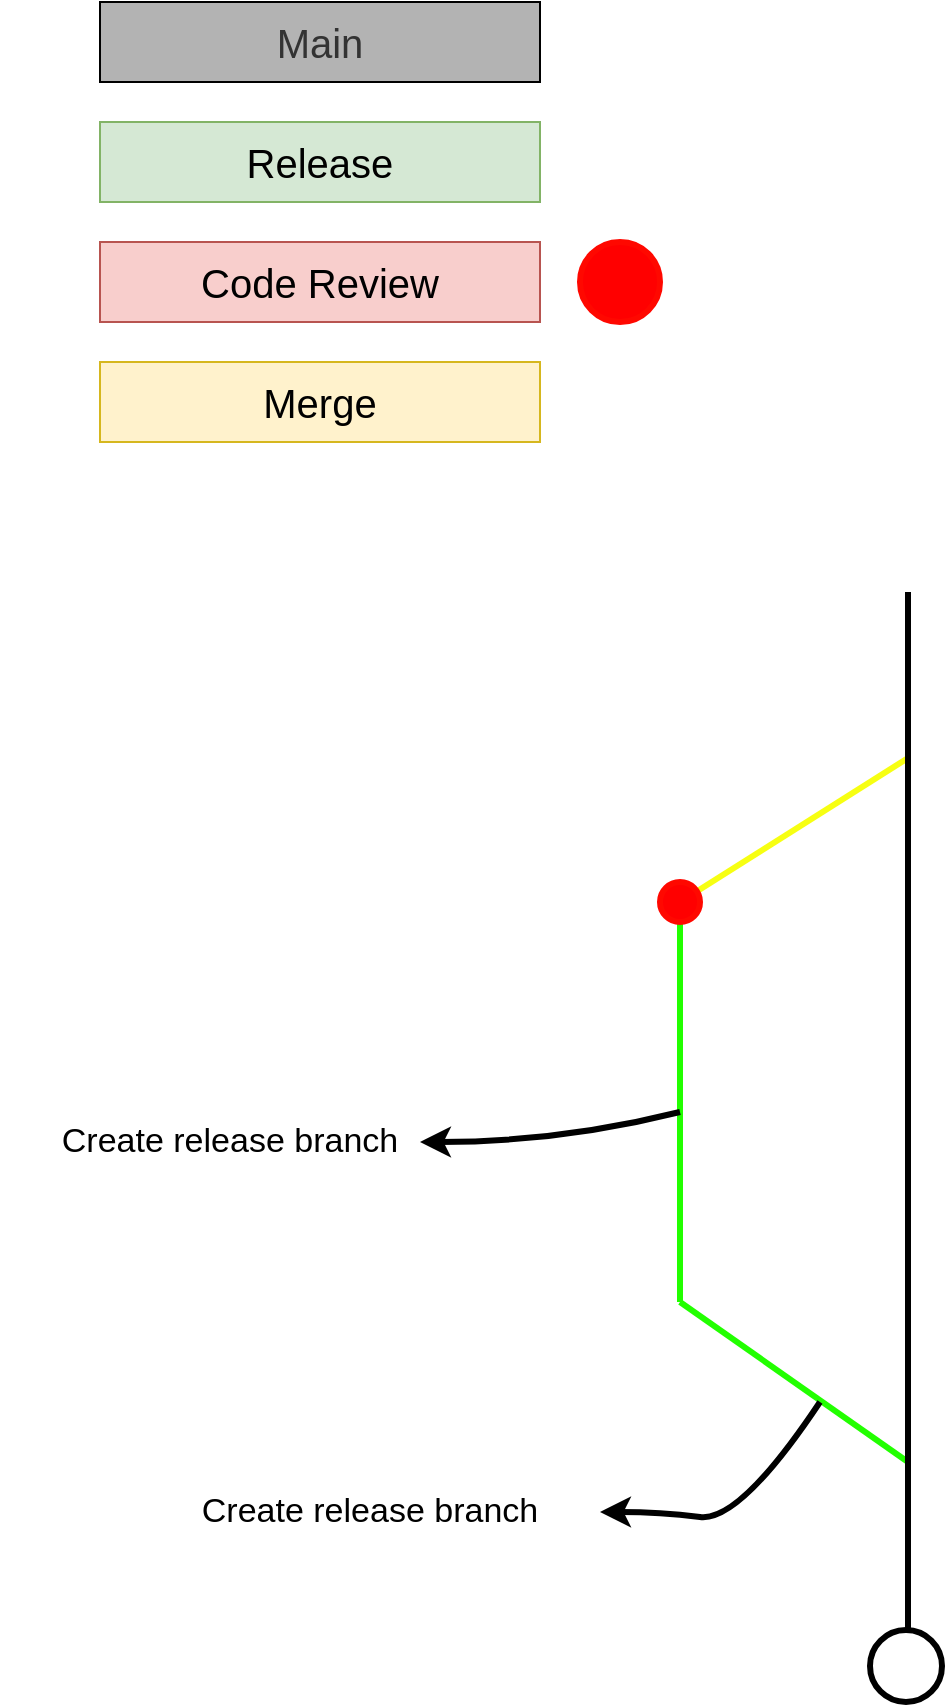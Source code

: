 <mxfile version="20.8.13" type="github">
  <diagram name="Flow Release" id="ItN0t0KxEeUhWNbRamSt">
    <mxGraphModel dx="2084" dy="640" grid="1" gridSize="10" guides="1" tooltips="1" connect="1" arrows="1" fold="1" page="1" pageScale="1" pageWidth="827" pageHeight="1169" math="0" shadow="0">
      <root>
        <mxCell id="0" />
        <mxCell id="1" parent="0" />
        <mxCell id="9GsA2Etg25D142pm8I0d-7" value="" style="endArrow=none;html=1;rounded=0;strokeColor=#F7FF12;strokeWidth=3;fontSize=20;" edge="1" parent="1">
          <mxGeometry width="50" height="50" relative="1" as="geometry">
            <mxPoint x="414" y="408" as="sourcePoint" />
            <mxPoint x="300" y="480" as="targetPoint" />
          </mxGeometry>
        </mxCell>
        <mxCell id="9GsA2Etg25D142pm8I0d-4" value="" style="endArrow=none;html=1;rounded=0;strokeColor=#22FF00;strokeWidth=3;fontSize=20;" edge="1" parent="1">
          <mxGeometry width="50" height="50" relative="1" as="geometry">
            <mxPoint x="414" y="760" as="sourcePoint" />
            <mxPoint x="300" y="680" as="targetPoint" />
          </mxGeometry>
        </mxCell>
        <mxCell id="9GsA2Etg25D142pm8I0d-1" value="" style="endArrow=none;html=1;rounded=0;strokeWidth=3;fillColor=#f8cecc;strokeColor=#000000;" edge="1" parent="1">
          <mxGeometry width="50" height="50" relative="1" as="geometry">
            <mxPoint x="414" y="845" as="sourcePoint" />
            <mxPoint x="414" y="325" as="targetPoint" />
          </mxGeometry>
        </mxCell>
        <mxCell id="9GsA2Etg25D142pm8I0d-2" value="" style="ellipse;whiteSpace=wrap;html=1;aspect=fixed;strokeWidth=3;fillColor=none;strokeColor=#000000;" vertex="1" parent="1">
          <mxGeometry x="395" y="844" width="36" height="36" as="geometry" />
        </mxCell>
        <mxCell id="9GsA2Etg25D142pm8I0d-3" value="&lt;font style=&quot;font-size: 20px;&quot;&gt;Main&lt;/font&gt;" style="text;html=1;strokeColor=#000000;fillColor=#B3B3B3;align=center;verticalAlign=middle;whiteSpace=wrap;rounded=0;fontColor=#333333;" vertex="1" parent="1">
          <mxGeometry x="10" y="30" width="220" height="40" as="geometry" />
        </mxCell>
        <mxCell id="9GsA2Etg25D142pm8I0d-5" value="&lt;span style=&quot;font-size: 20px;&quot;&gt;Release&lt;/span&gt;" style="text;html=1;strokeColor=#82b366;fillColor=#d5e8d4;align=center;verticalAlign=middle;whiteSpace=wrap;rounded=0;" vertex="1" parent="1">
          <mxGeometry x="10" y="90" width="220" height="40" as="geometry" />
        </mxCell>
        <mxCell id="9GsA2Etg25D142pm8I0d-6" value="" style="endArrow=none;html=1;rounded=0;strokeColor=#22FF00;strokeWidth=3;fontSize=20;endSize=6;startSize=6;" edge="1" parent="1">
          <mxGeometry width="50" height="50" relative="1" as="geometry">
            <mxPoint x="300" y="680" as="sourcePoint" />
            <mxPoint x="300" y="480" as="targetPoint" />
          </mxGeometry>
        </mxCell>
        <mxCell id="9GsA2Etg25D142pm8I0d-8" value="Create release branch" style="text;html=1;strokeColor=none;fillColor=none;align=center;verticalAlign=middle;whiteSpace=wrap;rounded=0;fontSize=17;" vertex="1" parent="1">
          <mxGeometry x="30" y="770" width="230" height="30" as="geometry" />
        </mxCell>
        <mxCell id="9GsA2Etg25D142pm8I0d-9" value="" style="curved=1;endArrow=classic;html=1;rounded=0;strokeColor=#000000;strokeWidth=3;fontSize=17;startSize=6;endSize=6;entryX=1;entryY=0.5;entryDx=0;entryDy=0;" edge="1" parent="1" target="9GsA2Etg25D142pm8I0d-8">
          <mxGeometry width="50" height="50" relative="1" as="geometry">
            <mxPoint x="370" y="730" as="sourcePoint" />
            <mxPoint x="260" y="785" as="targetPoint" />
            <Array as="points">
              <mxPoint x="330" y="790" />
              <mxPoint x="290" y="785" />
            </Array>
          </mxGeometry>
        </mxCell>
        <mxCell id="9GsA2Etg25D142pm8I0d-10" value="" style="curved=1;endArrow=classic;html=1;rounded=0;strokeColor=#000000;strokeWidth=3;fontSize=17;startSize=6;endSize=6;" edge="1" parent="1">
          <mxGeometry width="50" height="50" relative="1" as="geometry">
            <mxPoint x="300" y="585" as="sourcePoint" />
            <mxPoint x="170" y="600" as="targetPoint" />
            <Array as="points">
              <mxPoint x="240" y="600" />
            </Array>
          </mxGeometry>
        </mxCell>
        <mxCell id="9GsA2Etg25D142pm8I0d-11" value="Create release branch" style="text;html=1;strokeColor=none;fillColor=none;align=center;verticalAlign=middle;whiteSpace=wrap;rounded=0;fontSize=17;" vertex="1" parent="1">
          <mxGeometry x="-40" y="585" width="230" height="30" as="geometry" />
        </mxCell>
        <mxCell id="9GsA2Etg25D142pm8I0d-13" value="" style="ellipse;whiteSpace=wrap;html=1;aspect=fixed;strokeWidth=3;fillColor=#FF0000;strokeColor=#ff0800;" vertex="1" parent="1">
          <mxGeometry x="290" y="470" width="20" height="20" as="geometry" />
        </mxCell>
        <mxCell id="9GsA2Etg25D142pm8I0d-16" value="" style="ellipse;whiteSpace=wrap;html=1;aspect=fixed;strokeWidth=3;fillColor=#FF0000;strokeColor=#ff0800;" vertex="1" parent="1">
          <mxGeometry x="250" y="150" width="40" height="40" as="geometry" />
        </mxCell>
        <mxCell id="9GsA2Etg25D142pm8I0d-18" value="&lt;span style=&quot;font-size: 20px;&quot;&gt;Code Review&lt;/span&gt;" style="text;html=1;strokeColor=#b85450;fillColor=#f8cecc;align=center;verticalAlign=middle;whiteSpace=wrap;rounded=0;" vertex="1" parent="1">
          <mxGeometry x="10" y="150" width="220" height="40" as="geometry" />
        </mxCell>
        <mxCell id="9GsA2Etg25D142pm8I0d-19" value="&lt;span style=&quot;font-size: 20px;&quot;&gt;Merge&lt;/span&gt;" style="text;html=1;strokeColor=#D6B71E;fillColor=#fff2cc;align=center;verticalAlign=middle;whiteSpace=wrap;rounded=0;" vertex="1" parent="1">
          <mxGeometry x="10" y="210" width="220" height="40" as="geometry" />
        </mxCell>
      </root>
    </mxGraphModel>
  </diagram>
</mxfile>
